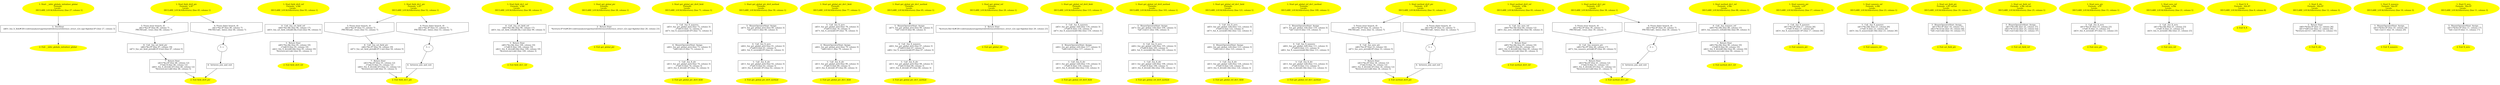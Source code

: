 /* @generated */
digraph cfg {
"__infer_globals_initializer_global.bdc08c089842ce08b974b22a75daf78e_1" [label="1: Start __infer_globals_initializer_global\nFormals: \nLocals:  \n   DECLARE_LOCALS(&return); [line 27, column 1]\n " color=yellow style=filled]
	

	 "__infer_globals_initializer_global.bdc08c089842ce08b974b22a75daf78e_1" -> "__infer_globals_initializer_global.bdc08c089842ce08b974b22a75daf78e_3" ;
"__infer_globals_initializer_global.bdc08c089842ce08b974b22a75daf78e_2" [label="2: Exit __infer_globals_initializer_global \n  " color=yellow style=filled]
	

"__infer_globals_initializer_global.bdc08c089842ce08b974b22a75daf78e_3" [label="3:  DeclStmt \n   n$0=_fun_X_X(&#GB<codetoanalyze/cpp/shared/reference/reference_struct_e2e.cpp>$global:X*) [line 27, column 3]\n " shape="box"]
	

	 "__infer_globals_initializer_global.bdc08c089842ce08b974b22a75daf78e_3" -> "__infer_globals_initializer_global.bdc08c089842ce08b974b22a75daf78e_2" ;
"field_div0_ptr#2555781581744357321.4ee118b9c5178d1d4e02dcf5eed47814_1" [label="1: Start field_div0_ptr\nFormals:  x:X*\nLocals:  \n   DECLARE_LOCALS(&return); [line 45, column 1]\n " color=yellow style=filled]
	

	 "field_div0_ptr#2555781581744357321.4ee118b9c5178d1d4e02dcf5eed47814_1" -> "field_div0_ptr#2555781581744357321.4ee118b9c5178d1d4e02dcf5eed47814_5" ;
	 "field_div0_ptr#2555781581744357321.4ee118b9c5178d1d4e02dcf5eed47814_1" -> "field_div0_ptr#2555781581744357321.4ee118b9c5178d1d4e02dcf5eed47814_6" ;
"field_div0_ptr#2555781581744357321.4ee118b9c5178d1d4e02dcf5eed47814_2" [label="2: Exit field_div0_ptr \n  " color=yellow style=filled]
	

"field_div0_ptr#2555781581744357321.4ee118b9c5178d1d4e02dcf5eed47814_3" [label="3: + \n  " ]
	

	 "field_div0_ptr#2555781581744357321.4ee118b9c5178d1d4e02dcf5eed47814_3" -> "field_div0_ptr#2555781581744357321.4ee118b9c5178d1d4e02dcf5eed47814_4" ;
"field_div0_ptr#2555781581744357321.4ee118b9c5178d1d4e02dcf5eed47814_4" [label="4:  between_join_and_exit \n  " shape="box"]
	

	 "field_div0_ptr#2555781581744357321.4ee118b9c5178d1d4e02dcf5eed47814_4" -> "field_div0_ptr#2555781581744357321.4ee118b9c5178d1d4e02dcf5eed47814_2" ;
"field_div0_ptr#2555781581744357321.4ee118b9c5178d1d4e02dcf5eed47814_5" [label="5: Prune (true branch, if) \n   n$1=*&x:X* [line 46, column 7]\n  PRUNE(n$1, true); [line 46, column 7]\n " shape="invhouse"]
	

	 "field_div0_ptr#2555781581744357321.4ee118b9c5178d1d4e02dcf5eed47814_5" -> "field_div0_ptr#2555781581744357321.4ee118b9c5178d1d4e02dcf5eed47814_8" ;
"field_div0_ptr#2555781581744357321.4ee118b9c5178d1d4e02dcf5eed47814_6" [label="6: Prune (false branch, if) \n   n$1=*&x:X* [line 46, column 7]\n  PRUNE(!n$1, false); [line 46, column 7]\n " shape="invhouse"]
	

	 "field_div0_ptr#2555781581744357321.4ee118b9c5178d1d4e02dcf5eed47814_6" -> "field_div0_ptr#2555781581744357321.4ee118b9c5178d1d4e02dcf5eed47814_3" ;
"field_div0_ptr#2555781581744357321.4ee118b9c5178d1d4e02dcf5eed47814_7" [label="7:  Return Stmt \n   n$2=*&x:X* [line 48, column 12]\n  _=*n$2:X [line 48, column 12]\n  n$4=_fun_X_div(n$2:X*) [line 48, column 12]\n  *&return:int=n$4 [line 48, column 5]\n " shape="box"]
	

	 "field_div0_ptr#2555781581744357321.4ee118b9c5178d1d4e02dcf5eed47814_7" -> "field_div0_ptr#2555781581744357321.4ee118b9c5178d1d4e02dcf5eed47814_2" ;
"field_div0_ptr#2555781581744357321.4ee118b9c5178d1d4e02dcf5eed47814_8" [label="8:  Call _fun_set_field_ptr \n   n$6=*&x:X* [line 47, column 19]\n  n$7=_fun_set_field_ptr(n$6:X*,0:int) [line 47, column 5]\n " shape="box"]
	

	 "field_div0_ptr#2555781581744357321.4ee118b9c5178d1d4e02dcf5eed47814_8" -> "field_div0_ptr#2555781581744357321.4ee118b9c5178d1d4e02dcf5eed47814_7" ;
"field_div0_ref#11723804822630548942.b7eb5245bed0a75cdc2d181e5af92008_1" [label="1: Start field_div0_ref\nFormals:  x:X&\nLocals:  \n   DECLARE_LOCALS(&return); [line 93, column 1]\n " color=yellow style=filled]
	

	 "field_div0_ref#11723804822630548942.b7eb5245bed0a75cdc2d181e5af92008_1" -> "field_div0_ref#11723804822630548942.b7eb5245bed0a75cdc2d181e5af92008_4" ;
"field_div0_ref#11723804822630548942.b7eb5245bed0a75cdc2d181e5af92008_2" [label="2: Exit field_div0_ref \n  " color=yellow style=filled]
	

"field_div0_ref#11723804822630548942.b7eb5245bed0a75cdc2d181e5af92008_3" [label="3:  Return Stmt \n   n$0=*&x:X& [line 95, column 10]\n  _=*n$0:X [line 95, column 10]\n  n$2=_fun_X_div(n$0:X&) [line 95, column 10]\n  *&return:int=n$2 [line 95, column 3]\n " shape="box"]
	

	 "field_div0_ref#11723804822630548942.b7eb5245bed0a75cdc2d181e5af92008_3" -> "field_div0_ref#11723804822630548942.b7eb5245bed0a75cdc2d181e5af92008_2" ;
"field_div0_ref#11723804822630548942.b7eb5245bed0a75cdc2d181e5af92008_4" [label="4:  Call _fun_set_field_ref \n   n$4=*&x:X& [line 94, column 17]\n  n$5=_fun_set_field_ref(n$4:X&,0:int) [line 94, column 3]\n " shape="box"]
	

	 "field_div0_ref#11723804822630548942.b7eb5245bed0a75cdc2d181e5af92008_4" -> "field_div0_ref#11723804822630548942.b7eb5245bed0a75cdc2d181e5af92008_3" ;
"field_div1_ptr#10491775926176760544.af54450738e6dc8210ec4a97e984707b_1" [label="1: Start field_div1_ptr\nFormals:  x:X*\nLocals:  \n   DECLARE_LOCALS(&return); [line 52, column 1]\n " color=yellow style=filled]
	

	 "field_div1_ptr#10491775926176760544.af54450738e6dc8210ec4a97e984707b_1" -> "field_div1_ptr#10491775926176760544.af54450738e6dc8210ec4a97e984707b_5" ;
	 "field_div1_ptr#10491775926176760544.af54450738e6dc8210ec4a97e984707b_1" -> "field_div1_ptr#10491775926176760544.af54450738e6dc8210ec4a97e984707b_6" ;
"field_div1_ptr#10491775926176760544.af54450738e6dc8210ec4a97e984707b_2" [label="2: Exit field_div1_ptr \n  " color=yellow style=filled]
	

"field_div1_ptr#10491775926176760544.af54450738e6dc8210ec4a97e984707b_3" [label="3: + \n  " ]
	

	 "field_div1_ptr#10491775926176760544.af54450738e6dc8210ec4a97e984707b_3" -> "field_div1_ptr#10491775926176760544.af54450738e6dc8210ec4a97e984707b_4" ;
"field_div1_ptr#10491775926176760544.af54450738e6dc8210ec4a97e984707b_4" [label="4:  between_join_and_exit \n  " shape="box"]
	

	 "field_div1_ptr#10491775926176760544.af54450738e6dc8210ec4a97e984707b_4" -> "field_div1_ptr#10491775926176760544.af54450738e6dc8210ec4a97e984707b_2" ;
"field_div1_ptr#10491775926176760544.af54450738e6dc8210ec4a97e984707b_5" [label="5: Prune (true branch, if) \n   n$1=*&x:X* [line 53, column 7]\n  PRUNE(n$1, true); [line 53, column 7]\n " shape="invhouse"]
	

	 "field_div1_ptr#10491775926176760544.af54450738e6dc8210ec4a97e984707b_5" -> "field_div1_ptr#10491775926176760544.af54450738e6dc8210ec4a97e984707b_8" ;
"field_div1_ptr#10491775926176760544.af54450738e6dc8210ec4a97e984707b_6" [label="6: Prune (false branch, if) \n   n$1=*&x:X* [line 53, column 7]\n  PRUNE(!n$1, false); [line 53, column 7]\n " shape="invhouse"]
	

	 "field_div1_ptr#10491775926176760544.af54450738e6dc8210ec4a97e984707b_6" -> "field_div1_ptr#10491775926176760544.af54450738e6dc8210ec4a97e984707b_3" ;
"field_div1_ptr#10491775926176760544.af54450738e6dc8210ec4a97e984707b_7" [label="7:  Return Stmt \n   n$2=*&x:X* [line 55, column 12]\n  _=*n$2:X [line 55, column 12]\n  n$4=_fun_X_div(n$2:X*) [line 55, column 12]\n  *&return:int=n$4 [line 55, column 5]\n " shape="box"]
	

	 "field_div1_ptr#10491775926176760544.af54450738e6dc8210ec4a97e984707b_7" -> "field_div1_ptr#10491775926176760544.af54450738e6dc8210ec4a97e984707b_2" ;
"field_div1_ptr#10491775926176760544.af54450738e6dc8210ec4a97e984707b_8" [label="8:  Call _fun_set_field_ptr \n   n$6=*&x:X* [line 54, column 19]\n  n$7=_fun_set_field_ptr(n$6:X*,1:int) [line 54, column 5]\n " shape="box"]
	

	 "field_div1_ptr#10491775926176760544.af54450738e6dc8210ec4a97e984707b_8" -> "field_div1_ptr#10491775926176760544.af54450738e6dc8210ec4a97e984707b_7" ;
"field_div1_ref#1499715418357335887.5b6e5f87301df1903e4a04faae98d6d5_1" [label="1: Start field_div1_ref\nFormals:  x:X&\nLocals:  \n   DECLARE_LOCALS(&return); [line 98, column 1]\n " color=yellow style=filled]
	

	 "field_div1_ref#1499715418357335887.5b6e5f87301df1903e4a04faae98d6d5_1" -> "field_div1_ref#1499715418357335887.5b6e5f87301df1903e4a04faae98d6d5_4" ;
"field_div1_ref#1499715418357335887.5b6e5f87301df1903e4a04faae98d6d5_2" [label="2: Exit field_div1_ref \n  " color=yellow style=filled]
	

"field_div1_ref#1499715418357335887.5b6e5f87301df1903e4a04faae98d6d5_3" [label="3:  Return Stmt \n   n$0=*&x:X& [line 100, column 10]\n  _=*n$0:X [line 100, column 10]\n  n$2=_fun_X_div(n$0:X&) [line 100, column 10]\n  *&return:int=n$2 [line 100, column 3]\n " shape="box"]
	

	 "field_div1_ref#1499715418357335887.5b6e5f87301df1903e4a04faae98d6d5_3" -> "field_div1_ref#1499715418357335887.5b6e5f87301df1903e4a04faae98d6d5_2" ;
"field_div1_ref#1499715418357335887.5b6e5f87301df1903e4a04faae98d6d5_4" [label="4:  Call _fun_set_field_ref \n   n$4=*&x:X& [line 99, column 17]\n  n$5=_fun_set_field_ref(n$4:X&,1:int) [line 99, column 3]\n " shape="box"]
	

	 "field_div1_ref#1499715418357335887.5b6e5f87301df1903e4a04faae98d6d5_4" -> "field_div1_ref#1499715418357335887.5b6e5f87301df1903e4a04faae98d6d5_3" ;
"get_global_ptr#6940583460992234632.3d4bb50869af20053c9b0c52091a0a39_1" [label="1: Start get_global_ptr\nFormals: \nLocals:  \n   DECLARE_LOCALS(&return); [line 28, column 1]\n " color=yellow style=filled]
	

	 "get_global_ptr#6940583460992234632.3d4bb50869af20053c9b0c52091a0a39_1" -> "get_global_ptr#6940583460992234632.3d4bb50869af20053c9b0c52091a0a39_3" ;
"get_global_ptr#6940583460992234632.3d4bb50869af20053c9b0c52091a0a39_2" [label="2: Exit get_global_ptr \n  " color=yellow style=filled]
	

"get_global_ptr#6940583460992234632.3d4bb50869af20053c9b0c52091a0a39_3" [label="3:  Return Stmt \n   *&return:X*=&#GB<codetoanalyze/cpp/shared/reference/reference_struct_e2e.cpp>$global [line 28, column 23]\n " shape="box"]
	

	 "get_global_ptr#6940583460992234632.3d4bb50869af20053c9b0c52091a0a39_3" -> "get_global_ptr#6940583460992234632.3d4bb50869af20053c9b0c52091a0a39_2" ;
"get_global_ptr_div0_field#8708891951617234281.85a5d13d32b9177abaa3c8c98323c45e_1" [label="1: Start get_global_ptr_div0_field\nFormals: \nLocals:  \n   DECLARE_LOCALS(&return); [line 71, column 1]\n " color=yellow style=filled]
	

	 "get_global_ptr_div0_field#8708891951617234281.85a5d13d32b9177abaa3c8c98323c45e_1" -> "get_global_ptr_div0_field#8708891951617234281.85a5d13d32b9177abaa3c8c98323c45e_5" ;
"get_global_ptr_div0_field#8708891951617234281.85a5d13d32b9177abaa3c8c98323c45e_2" [label="2: Exit get_global_ptr_div0_field \n  " color=yellow style=filled]
	

"get_global_ptr_div0_field#8708891951617234281.85a5d13d32b9177abaa3c8c98323c45e_3" [label="3:  Call _fun_X_div \n   n$1=_fun_get_global_ptr() [line 74, column 3]\n  _=*n$1:X [line 74, column 3]\n  n$3=_fun_X_div(n$1:X*) [line 74, column 3]\n " shape="box"]
	

	 "get_global_ptr_div0_field#8708891951617234281.85a5d13d32b9177abaa3c8c98323c45e_3" -> "get_global_ptr_div0_field#8708891951617234281.85a5d13d32b9177abaa3c8c98323c45e_2" ;
"get_global_ptr_div0_field#8708891951617234281.85a5d13d32b9177abaa3c8c98323c45e_4" [label="4:  BinaryOperatorStmt: Assign \n   n$4=_fun_get_global_ptr() [line 73, column 3]\n  *n$4.f:int=0 [line 73, column 3]\n " shape="box"]
	

	 "get_global_ptr_div0_field#8708891951617234281.85a5d13d32b9177abaa3c8c98323c45e_4" -> "get_global_ptr_div0_field#8708891951617234281.85a5d13d32b9177abaa3c8c98323c45e_3" ;
"get_global_ptr_div0_field#8708891951617234281.85a5d13d32b9177abaa3c8c98323c45e_5" [label="5:  Call _fun_X_nonzero \n   n$5=_fun_get_global_ptr() [line 72, column 3]\n  _=*n$5:X [line 72, column 3]\n  n$7=_fun_X_nonzero(n$5:X*) [line 72, column 3]\n " shape="box"]
	

	 "get_global_ptr_div0_field#8708891951617234281.85a5d13d32b9177abaa3c8c98323c45e_5" -> "get_global_ptr_div0_field#8708891951617234281.85a5d13d32b9177abaa3c8c98323c45e_4" ;
"get_global_ptr_div0_method#6868600075123047675.d796dd8227b55f7d5d2ba2c1a06183dd_1" [label="1: Start get_global_ptr_div0_method\nFormals: \nLocals:  \n   DECLARE_LOCALS(&return); [line 59, column 1]\n " color=yellow style=filled]
	

	 "get_global_ptr_div0_method#6868600075123047675.d796dd8227b55f7d5d2ba2c1a06183dd_1" -> "get_global_ptr_div0_method#6868600075123047675.d796dd8227b55f7d5d2ba2c1a06183dd_5" ;
"get_global_ptr_div0_method#6868600075123047675.d796dd8227b55f7d5d2ba2c1a06183dd_2" [label="2: Exit get_global_ptr_div0_method \n  " color=yellow style=filled]
	

"get_global_ptr_div0_method#6868600075123047675.d796dd8227b55f7d5d2ba2c1a06183dd_3" [label="3:  Call _fun_X_div \n   n$1=_fun_get_global_ptr() [line 62, column 3]\n  _=*n$1:X [line 62, column 3]\n  n$3=_fun_X_div(n$1:X*) [line 62, column 3]\n " shape="box"]
	

	 "get_global_ptr_div0_method#6868600075123047675.d796dd8227b55f7d5d2ba2c1a06183dd_3" -> "get_global_ptr_div0_method#6868600075123047675.d796dd8227b55f7d5d2ba2c1a06183dd_2" ;
"get_global_ptr_div0_method#6868600075123047675.d796dd8227b55f7d5d2ba2c1a06183dd_4" [label="4:  Call _fun_X_zero \n   n$4=_fun_get_global_ptr() [line 61, column 3]\n  _=*n$4:X [line 61, column 3]\n  n$6=_fun_X_zero(n$4:X*) [line 61, column 3]\n " shape="box"]
	

	 "get_global_ptr_div0_method#6868600075123047675.d796dd8227b55f7d5d2ba2c1a06183dd_4" -> "get_global_ptr_div0_method#6868600075123047675.d796dd8227b55f7d5d2ba2c1a06183dd_3" ;
"get_global_ptr_div0_method#6868600075123047675.d796dd8227b55f7d5d2ba2c1a06183dd_5" [label="5:  BinaryOperatorStmt: Assign \n   n$7=_fun_get_global_ptr() [line 60, column 3]\n  *n$7.f:int=1 [line 60, column 3]\n " shape="box"]
	

	 "get_global_ptr_div0_method#6868600075123047675.d796dd8227b55f7d5d2ba2c1a06183dd_5" -> "get_global_ptr_div0_method#6868600075123047675.d796dd8227b55f7d5d2ba2c1a06183dd_4" ;
"get_global_ptr_div1_field#6744083307199058304.94ebaff789d09fecbd24e3f8bfd75e70_1" [label="1: Start get_global_ptr_div1_field\nFormals: \nLocals:  \n   DECLARE_LOCALS(&return); [line 77, column 1]\n " color=yellow style=filled]
	

	 "get_global_ptr_div1_field#6744083307199058304.94ebaff789d09fecbd24e3f8bfd75e70_1" -> "get_global_ptr_div1_field#6744083307199058304.94ebaff789d09fecbd24e3f8bfd75e70_5" ;
"get_global_ptr_div1_field#6744083307199058304.94ebaff789d09fecbd24e3f8bfd75e70_2" [label="2: Exit get_global_ptr_div1_field \n  " color=yellow style=filled]
	

"get_global_ptr_div1_field#6744083307199058304.94ebaff789d09fecbd24e3f8bfd75e70_3" [label="3:  Call _fun_X_div \n   n$1=_fun_get_global_ptr() [line 80, column 3]\n  _=*n$1:X [line 80, column 3]\n  n$3=_fun_X_div(n$1:X*) [line 80, column 3]\n " shape="box"]
	

	 "get_global_ptr_div1_field#6744083307199058304.94ebaff789d09fecbd24e3f8bfd75e70_3" -> "get_global_ptr_div1_field#6744083307199058304.94ebaff789d09fecbd24e3f8bfd75e70_2" ;
"get_global_ptr_div1_field#6744083307199058304.94ebaff789d09fecbd24e3f8bfd75e70_4" [label="4:  BinaryOperatorStmt: Assign \n   n$4=_fun_get_global_ptr() [line 79, column 3]\n  *n$4.f:int=1 [line 79, column 3]\n " shape="box"]
	

	 "get_global_ptr_div1_field#6744083307199058304.94ebaff789d09fecbd24e3f8bfd75e70_4" -> "get_global_ptr_div1_field#6744083307199058304.94ebaff789d09fecbd24e3f8bfd75e70_3" ;
"get_global_ptr_div1_field#6744083307199058304.94ebaff789d09fecbd24e3f8bfd75e70_5" [label="5:  Call _fun_X_zero \n   n$5=_fun_get_global_ptr() [line 78, column 3]\n  _=*n$5:X [line 78, column 3]\n  n$7=_fun_X_zero(n$5:X*) [line 78, column 3]\n " shape="box"]
	

	 "get_global_ptr_div1_field#6744083307199058304.94ebaff789d09fecbd24e3f8bfd75e70_5" -> "get_global_ptr_div1_field#6744083307199058304.94ebaff789d09fecbd24e3f8bfd75e70_4" ;
"get_global_ptr_div1_method#13320237176965265316.b7b17bcc9c036a753453d67e3683d764_1" [label="1: Start get_global_ptr_div1_method\nFormals: \nLocals:  \n   DECLARE_LOCALS(&return); [line 65, column 1]\n " color=yellow style=filled]
	

	 "get_global_ptr_div1_method#13320237176965265316.b7b17bcc9c036a753453d67e3683d764_1" -> "get_global_ptr_div1_method#13320237176965265316.b7b17bcc9c036a753453d67e3683d764_5" ;
"get_global_ptr_div1_method#13320237176965265316.b7b17bcc9c036a753453d67e3683d764_2" [label="2: Exit get_global_ptr_div1_method \n  " color=yellow style=filled]
	

"get_global_ptr_div1_method#13320237176965265316.b7b17bcc9c036a753453d67e3683d764_3" [label="3:  Call _fun_X_div \n   n$1=_fun_get_global_ptr() [line 68, column 3]\n  _=*n$1:X [line 68, column 3]\n  n$3=_fun_X_div(n$1:X*) [line 68, column 3]\n " shape="box"]
	

	 "get_global_ptr_div1_method#13320237176965265316.b7b17bcc9c036a753453d67e3683d764_3" -> "get_global_ptr_div1_method#13320237176965265316.b7b17bcc9c036a753453d67e3683d764_2" ;
"get_global_ptr_div1_method#13320237176965265316.b7b17bcc9c036a753453d67e3683d764_4" [label="4:  Call _fun_X_nonzero \n   n$4=_fun_get_global_ptr() [line 67, column 3]\n  _=*n$4:X [line 67, column 3]\n  n$6=_fun_X_nonzero(n$4:X*) [line 67, column 3]\n " shape="box"]
	

	 "get_global_ptr_div1_method#13320237176965265316.b7b17bcc9c036a753453d67e3683d764_4" -> "get_global_ptr_div1_method#13320237176965265316.b7b17bcc9c036a753453d67e3683d764_3" ;
"get_global_ptr_div1_method#13320237176965265316.b7b17bcc9c036a753453d67e3683d764_5" [label="5:  BinaryOperatorStmt: Assign \n   n$7=_fun_get_global_ptr() [line 66, column 3]\n  *n$7.f:int=0 [line 66, column 3]\n " shape="box"]
	

	 "get_global_ptr_div1_method#13320237176965265316.b7b17bcc9c036a753453d67e3683d764_5" -> "get_global_ptr_div1_method#13320237176965265316.b7b17bcc9c036a753453d67e3683d764_4" ;
"get_global_ref#16631994563311505709.c5518847f25d69c08bc2da87c0d94d1b_1" [label="1: Start get_global_ref\nFormals: \nLocals:  \n   DECLARE_LOCALS(&return); [line 29, column 1]\n " color=yellow style=filled]
	

	 "get_global_ref#16631994563311505709.c5518847f25d69c08bc2da87c0d94d1b_1" -> "get_global_ref#16631994563311505709.c5518847f25d69c08bc2da87c0d94d1b_3" ;
"get_global_ref#16631994563311505709.c5518847f25d69c08bc2da87c0d94d1b_2" [label="2: Exit get_global_ref \n  " color=yellow style=filled]
	

"get_global_ref#16631994563311505709.c5518847f25d69c08bc2da87c0d94d1b_3" [label="3:  Return Stmt \n   *&return:X&=&#GB<codetoanalyze/cpp/shared/reference/reference_struct_e2e.cpp>$global [line 29, column 23]\n " shape="box"]
	

	 "get_global_ref#16631994563311505709.c5518847f25d69c08bc2da87c0d94d1b_3" -> "get_global_ref#16631994563311505709.c5518847f25d69c08bc2da87c0d94d1b_2" ;
"get_global_ref_div0_field#9894336115642083138.99dfafa929e6446e06064af81022e228_1" [label="1: Start get_global_ref_div0_field\nFormals: \nLocals:  \n   DECLARE_LOCALS(&return); [line 115, column 1]\n " color=yellow style=filled]
	

	 "get_global_ref_div0_field#9894336115642083138.99dfafa929e6446e06064af81022e228_1" -> "get_global_ref_div0_field#9894336115642083138.99dfafa929e6446e06064af81022e228_5" ;
"get_global_ref_div0_field#9894336115642083138.99dfafa929e6446e06064af81022e228_2" [label="2: Exit get_global_ref_div0_field \n  " color=yellow style=filled]
	

"get_global_ref_div0_field#9894336115642083138.99dfafa929e6446e06064af81022e228_3" [label="3:  Call _fun_X_div \n   n$1=_fun_get_global_ref() [line 118, column 3]\n  _=*n$1:X [line 118, column 3]\n  n$3=_fun_X_div(n$1:X&) [line 118, column 3]\n " shape="box"]
	

	 "get_global_ref_div0_field#9894336115642083138.99dfafa929e6446e06064af81022e228_3" -> "get_global_ref_div0_field#9894336115642083138.99dfafa929e6446e06064af81022e228_2" ;
"get_global_ref_div0_field#9894336115642083138.99dfafa929e6446e06064af81022e228_4" [label="4:  BinaryOperatorStmt: Assign \n   n$4=_fun_get_global_ref() [line 117, column 3]\n  *n$4.f:int=0 [line 117, column 3]\n " shape="box"]
	

	 "get_global_ref_div0_field#9894336115642083138.99dfafa929e6446e06064af81022e228_4" -> "get_global_ref_div0_field#9894336115642083138.99dfafa929e6446e06064af81022e228_3" ;
"get_global_ref_div0_field#9894336115642083138.99dfafa929e6446e06064af81022e228_5" [label="5:  Call _fun_X_nonzero \n   n$5=_fun_get_global_ref() [line 116, column 3]\n  _=*n$5:X [line 116, column 3]\n  n$7=_fun_X_nonzero(n$5:X&) [line 116, column 3]\n " shape="box"]
	

	 "get_global_ref_div0_field#9894336115642083138.99dfafa929e6446e06064af81022e228_5" -> "get_global_ref_div0_field#9894336115642083138.99dfafa929e6446e06064af81022e228_4" ;
"get_global_ref_div0_method#4500024601676141702.703eacc20d3ff2ec6f40a78b62656e3a_1" [label="1: Start get_global_ref_div0_method\nFormals: \nLocals:  \n   DECLARE_LOCALS(&return); [line 103, column 1]\n " color=yellow style=filled]
	

	 "get_global_ref_div0_method#4500024601676141702.703eacc20d3ff2ec6f40a78b62656e3a_1" -> "get_global_ref_div0_method#4500024601676141702.703eacc20d3ff2ec6f40a78b62656e3a_5" ;
"get_global_ref_div0_method#4500024601676141702.703eacc20d3ff2ec6f40a78b62656e3a_2" [label="2: Exit get_global_ref_div0_method \n  " color=yellow style=filled]
	

"get_global_ref_div0_method#4500024601676141702.703eacc20d3ff2ec6f40a78b62656e3a_3" [label="3:  Call _fun_X_div \n   n$1=_fun_get_global_ref() [line 106, column 3]\n  _=*n$1:X [line 106, column 3]\n  n$3=_fun_X_div(n$1:X&) [line 106, column 3]\n " shape="box"]
	

	 "get_global_ref_div0_method#4500024601676141702.703eacc20d3ff2ec6f40a78b62656e3a_3" -> "get_global_ref_div0_method#4500024601676141702.703eacc20d3ff2ec6f40a78b62656e3a_2" ;
"get_global_ref_div0_method#4500024601676141702.703eacc20d3ff2ec6f40a78b62656e3a_4" [label="4:  Call _fun_X_zero \n   n$4=_fun_get_global_ref() [line 105, column 3]\n  _=*n$4:X [line 105, column 3]\n  n$6=_fun_X_zero(n$4:X&) [line 105, column 3]\n " shape="box"]
	

	 "get_global_ref_div0_method#4500024601676141702.703eacc20d3ff2ec6f40a78b62656e3a_4" -> "get_global_ref_div0_method#4500024601676141702.703eacc20d3ff2ec6f40a78b62656e3a_3" ;
"get_global_ref_div0_method#4500024601676141702.703eacc20d3ff2ec6f40a78b62656e3a_5" [label="5:  BinaryOperatorStmt: Assign \n   n$7=_fun_get_global_ref() [line 104, column 3]\n  *n$7.f:int=1 [line 104, column 3]\n " shape="box"]
	

	 "get_global_ref_div0_method#4500024601676141702.703eacc20d3ff2ec6f40a78b62656e3a_5" -> "get_global_ref_div0_method#4500024601676141702.703eacc20d3ff2ec6f40a78b62656e3a_4" ;
"get_global_ref_div1_field#9400638526174087075.f2be9db8a45f6acda1c8ab83ffea2ce8_1" [label="1: Start get_global_ref_div1_field\nFormals: \nLocals:  \n   DECLARE_LOCALS(&return); [line 121, column 1]\n " color=yellow style=filled]
	

	 "get_global_ref_div1_field#9400638526174087075.f2be9db8a45f6acda1c8ab83ffea2ce8_1" -> "get_global_ref_div1_field#9400638526174087075.f2be9db8a45f6acda1c8ab83ffea2ce8_5" ;
"get_global_ref_div1_field#9400638526174087075.f2be9db8a45f6acda1c8ab83ffea2ce8_2" [label="2: Exit get_global_ref_div1_field \n  " color=yellow style=filled]
	

"get_global_ref_div1_field#9400638526174087075.f2be9db8a45f6acda1c8ab83ffea2ce8_3" [label="3:  Call _fun_X_div \n   n$1=_fun_get_global_ref() [line 124, column 3]\n  _=*n$1:X [line 124, column 3]\n  n$3=_fun_X_div(n$1:X&) [line 124, column 3]\n " shape="box"]
	

	 "get_global_ref_div1_field#9400638526174087075.f2be9db8a45f6acda1c8ab83ffea2ce8_3" -> "get_global_ref_div1_field#9400638526174087075.f2be9db8a45f6acda1c8ab83ffea2ce8_2" ;
"get_global_ref_div1_field#9400638526174087075.f2be9db8a45f6acda1c8ab83ffea2ce8_4" [label="4:  BinaryOperatorStmt: Assign \n   n$4=_fun_get_global_ref() [line 123, column 3]\n  *n$4.f:int=1 [line 123, column 3]\n " shape="box"]
	

	 "get_global_ref_div1_field#9400638526174087075.f2be9db8a45f6acda1c8ab83ffea2ce8_4" -> "get_global_ref_div1_field#9400638526174087075.f2be9db8a45f6acda1c8ab83ffea2ce8_3" ;
"get_global_ref_div1_field#9400638526174087075.f2be9db8a45f6acda1c8ab83ffea2ce8_5" [label="5:  Call _fun_X_zero \n   n$5=_fun_get_global_ref() [line 122, column 3]\n  _=*n$5:X [line 122, column 3]\n  n$7=_fun_X_zero(n$5:X&) [line 122, column 3]\n " shape="box"]
	

	 "get_global_ref_div1_field#9400638526174087075.f2be9db8a45f6acda1c8ab83ffea2ce8_5" -> "get_global_ref_div1_field#9400638526174087075.f2be9db8a45f6acda1c8ab83ffea2ce8_4" ;
"get_global_ref_div1_method#9218905628510589917.1d66d8c44e8582bb6fcdcb7df79e3215_1" [label="1: Start get_global_ref_div1_method\nFormals: \nLocals:  \n   DECLARE_LOCALS(&return); [line 109, column 1]\n " color=yellow style=filled]
	

	 "get_global_ref_div1_method#9218905628510589917.1d66d8c44e8582bb6fcdcb7df79e3215_1" -> "get_global_ref_div1_method#9218905628510589917.1d66d8c44e8582bb6fcdcb7df79e3215_5" ;
"get_global_ref_div1_method#9218905628510589917.1d66d8c44e8582bb6fcdcb7df79e3215_2" [label="2: Exit get_global_ref_div1_method \n  " color=yellow style=filled]
	

"get_global_ref_div1_method#9218905628510589917.1d66d8c44e8582bb6fcdcb7df79e3215_3" [label="3:  Call _fun_X_div \n   n$1=_fun_get_global_ref() [line 112, column 3]\n  _=*n$1:X [line 112, column 3]\n  n$3=_fun_X_div(n$1:X&) [line 112, column 3]\n " shape="box"]
	

	 "get_global_ref_div1_method#9218905628510589917.1d66d8c44e8582bb6fcdcb7df79e3215_3" -> "get_global_ref_div1_method#9218905628510589917.1d66d8c44e8582bb6fcdcb7df79e3215_2" ;
"get_global_ref_div1_method#9218905628510589917.1d66d8c44e8582bb6fcdcb7df79e3215_4" [label="4:  Call _fun_X_nonzero \n   n$4=_fun_get_global_ref() [line 111, column 3]\n  _=*n$4:X [line 111, column 3]\n  n$6=_fun_X_nonzero(n$4:X&) [line 111, column 3]\n " shape="box"]
	

	 "get_global_ref_div1_method#9218905628510589917.1d66d8c44e8582bb6fcdcb7df79e3215_4" -> "get_global_ref_div1_method#9218905628510589917.1d66d8c44e8582bb6fcdcb7df79e3215_3" ;
"get_global_ref_div1_method#9218905628510589917.1d66d8c44e8582bb6fcdcb7df79e3215_5" [label="5:  BinaryOperatorStmt: Assign \n   n$7=_fun_get_global_ref() [line 110, column 3]\n  *n$7.f:int=0 [line 110, column 3]\n " shape="box"]
	

	 "get_global_ref_div1_method#9218905628510589917.1d66d8c44e8582bb6fcdcb7df79e3215_5" -> "get_global_ref_div1_method#9218905628510589917.1d66d8c44e8582bb6fcdcb7df79e3215_4" ;
"method_div0_ptr#6106785648087401281.a4bd2a817d503af4e1865afa4416bdb5_1" [label="1: Start method_div0_ptr\nFormals:  x:X*\nLocals:  \n   DECLARE_LOCALS(&return); [line 31, column 1]\n " color=yellow style=filled]
	

	 "method_div0_ptr#6106785648087401281.a4bd2a817d503af4e1865afa4416bdb5_1" -> "method_div0_ptr#6106785648087401281.a4bd2a817d503af4e1865afa4416bdb5_5" ;
	 "method_div0_ptr#6106785648087401281.a4bd2a817d503af4e1865afa4416bdb5_1" -> "method_div0_ptr#6106785648087401281.a4bd2a817d503af4e1865afa4416bdb5_6" ;
"method_div0_ptr#6106785648087401281.a4bd2a817d503af4e1865afa4416bdb5_2" [label="2: Exit method_div0_ptr \n  " color=yellow style=filled]
	

"method_div0_ptr#6106785648087401281.a4bd2a817d503af4e1865afa4416bdb5_3" [label="3: + \n  " ]
	

	 "method_div0_ptr#6106785648087401281.a4bd2a817d503af4e1865afa4416bdb5_3" -> "method_div0_ptr#6106785648087401281.a4bd2a817d503af4e1865afa4416bdb5_4" ;
"method_div0_ptr#6106785648087401281.a4bd2a817d503af4e1865afa4416bdb5_4" [label="4:  between_join_and_exit \n  " shape="box"]
	

	 "method_div0_ptr#6106785648087401281.a4bd2a817d503af4e1865afa4416bdb5_4" -> "method_div0_ptr#6106785648087401281.a4bd2a817d503af4e1865afa4416bdb5_2" ;
"method_div0_ptr#6106785648087401281.a4bd2a817d503af4e1865afa4416bdb5_5" [label="5: Prune (true branch, if) \n   n$1=*&x:X* [line 32, column 7]\n  PRUNE(n$1, true); [line 32, column 7]\n " shape="invhouse"]
	

	 "method_div0_ptr#6106785648087401281.a4bd2a817d503af4e1865afa4416bdb5_5" -> "method_div0_ptr#6106785648087401281.a4bd2a817d503af4e1865afa4416bdb5_8" ;
"method_div0_ptr#6106785648087401281.a4bd2a817d503af4e1865afa4416bdb5_6" [label="6: Prune (false branch, if) \n   n$1=*&x:X* [line 32, column 7]\n  PRUNE(!n$1, false); [line 32, column 7]\n " shape="invhouse"]
	

	 "method_div0_ptr#6106785648087401281.a4bd2a817d503af4e1865afa4416bdb5_6" -> "method_div0_ptr#6106785648087401281.a4bd2a817d503af4e1865afa4416bdb5_3" ;
"method_div0_ptr#6106785648087401281.a4bd2a817d503af4e1865afa4416bdb5_7" [label="7:  Return Stmt \n   n$2=*&x:X* [line 34, column 12]\n  _=*n$2:X [line 34, column 12]\n  n$4=_fun_X_div(n$2:X*) [line 34, column 12]\n  *&return:int=n$4 [line 34, column 5]\n " shape="box"]
	

	 "method_div0_ptr#6106785648087401281.a4bd2a817d503af4e1865afa4416bdb5_7" -> "method_div0_ptr#6106785648087401281.a4bd2a817d503af4e1865afa4416bdb5_2" ;
"method_div0_ptr#6106785648087401281.a4bd2a817d503af4e1865afa4416bdb5_8" [label="8:  Call _fun_zero_ptr \n   n$6=*&x:X* [line 33, column 14]\n  n$7=_fun_zero_ptr(n$6:X*) [line 33, column 5]\n " shape="box"]
	

	 "method_div0_ptr#6106785648087401281.a4bd2a817d503af4e1865afa4416bdb5_8" -> "method_div0_ptr#6106785648087401281.a4bd2a817d503af4e1865afa4416bdb5_7" ;
"method_div0_ref#12048348997540346822.5280d482da62ad0e098e3e6ad4e7915e_1" [label="1: Start method_div0_ref\nFormals:  x:X&\nLocals:  \n   DECLARE_LOCALS(&return); [line 83, column 1]\n " color=yellow style=filled]
	

	 "method_div0_ref#12048348997540346822.5280d482da62ad0e098e3e6ad4e7915e_1" -> "method_div0_ref#12048348997540346822.5280d482da62ad0e098e3e6ad4e7915e_4" ;
"method_div0_ref#12048348997540346822.5280d482da62ad0e098e3e6ad4e7915e_2" [label="2: Exit method_div0_ref \n  " color=yellow style=filled]
	

"method_div0_ref#12048348997540346822.5280d482da62ad0e098e3e6ad4e7915e_3" [label="3:  Return Stmt \n   n$0=*&x:X& [line 85, column 10]\n  _=*n$0:X [line 85, column 10]\n  n$2=_fun_X_div(n$0:X&) [line 85, column 10]\n  *&return:int=n$2 [line 85, column 3]\n " shape="box"]
	

	 "method_div0_ref#12048348997540346822.5280d482da62ad0e098e3e6ad4e7915e_3" -> "method_div0_ref#12048348997540346822.5280d482da62ad0e098e3e6ad4e7915e_2" ;
"method_div0_ref#12048348997540346822.5280d482da62ad0e098e3e6ad4e7915e_4" [label="4:  Call _fun_zero_ref \n   n$4=*&x:X& [line 84, column 12]\n  n$5=_fun_zero_ref(n$4:X&) [line 84, column 3]\n " shape="box"]
	

	 "method_div0_ref#12048348997540346822.5280d482da62ad0e098e3e6ad4e7915e_4" -> "method_div0_ref#12048348997540346822.5280d482da62ad0e098e3e6ad4e7915e_3" ;
"method_div1_ptr#3061685040798671000.94d1209c17222ffe12cc388ae1ff112d_1" [label="1: Start method_div1_ptr\nFormals:  x:X*\nLocals:  \n   DECLARE_LOCALS(&return); [line 38, column 1]\n " color=yellow style=filled]
	

	 "method_div1_ptr#3061685040798671000.94d1209c17222ffe12cc388ae1ff112d_1" -> "method_div1_ptr#3061685040798671000.94d1209c17222ffe12cc388ae1ff112d_5" ;
	 "method_div1_ptr#3061685040798671000.94d1209c17222ffe12cc388ae1ff112d_1" -> "method_div1_ptr#3061685040798671000.94d1209c17222ffe12cc388ae1ff112d_6" ;
"method_div1_ptr#3061685040798671000.94d1209c17222ffe12cc388ae1ff112d_2" [label="2: Exit method_div1_ptr \n  " color=yellow style=filled]
	

"method_div1_ptr#3061685040798671000.94d1209c17222ffe12cc388ae1ff112d_3" [label="3: + \n  " ]
	

	 "method_div1_ptr#3061685040798671000.94d1209c17222ffe12cc388ae1ff112d_3" -> "method_div1_ptr#3061685040798671000.94d1209c17222ffe12cc388ae1ff112d_4" ;
"method_div1_ptr#3061685040798671000.94d1209c17222ffe12cc388ae1ff112d_4" [label="4:  between_join_and_exit \n  " shape="box"]
	

	 "method_div1_ptr#3061685040798671000.94d1209c17222ffe12cc388ae1ff112d_4" -> "method_div1_ptr#3061685040798671000.94d1209c17222ffe12cc388ae1ff112d_2" ;
"method_div1_ptr#3061685040798671000.94d1209c17222ffe12cc388ae1ff112d_5" [label="5: Prune (true branch, if) \n   n$1=*&x:X* [line 39, column 7]\n  PRUNE(n$1, true); [line 39, column 7]\n " shape="invhouse"]
	

	 "method_div1_ptr#3061685040798671000.94d1209c17222ffe12cc388ae1ff112d_5" -> "method_div1_ptr#3061685040798671000.94d1209c17222ffe12cc388ae1ff112d_8" ;
"method_div1_ptr#3061685040798671000.94d1209c17222ffe12cc388ae1ff112d_6" [label="6: Prune (false branch, if) \n   n$1=*&x:X* [line 39, column 7]\n  PRUNE(!n$1, false); [line 39, column 7]\n " shape="invhouse"]
	

	 "method_div1_ptr#3061685040798671000.94d1209c17222ffe12cc388ae1ff112d_6" -> "method_div1_ptr#3061685040798671000.94d1209c17222ffe12cc388ae1ff112d_3" ;
"method_div1_ptr#3061685040798671000.94d1209c17222ffe12cc388ae1ff112d_7" [label="7:  Return Stmt \n   n$2=*&x:X* [line 41, column 12]\n  _=*n$2:X [line 41, column 12]\n  n$4=_fun_X_div(n$2:X*) [line 41, column 12]\n  *&return:int=n$4 [line 41, column 5]\n " shape="box"]
	

	 "method_div1_ptr#3061685040798671000.94d1209c17222ffe12cc388ae1ff112d_7" -> "method_div1_ptr#3061685040798671000.94d1209c17222ffe12cc388ae1ff112d_2" ;
"method_div1_ptr#3061685040798671000.94d1209c17222ffe12cc388ae1ff112d_8" [label="8:  Call _fun_nonzero_ptr \n   n$6=*&x:X* [line 40, column 17]\n  n$7=_fun_nonzero_ptr(n$6:X*) [line 40, column 5]\n " shape="box"]
	

	 "method_div1_ptr#3061685040798671000.94d1209c17222ffe12cc388ae1ff112d_8" -> "method_div1_ptr#3061685040798671000.94d1209c17222ffe12cc388ae1ff112d_7" ;
"method_div1_ref#18445848838166655559.1ecfa9c02aff37ba12fb556cb038f32c_1" [label="1: Start method_div1_ref\nFormals:  x:X&\nLocals:  \n   DECLARE_LOCALS(&return); [line 88, column 1]\n " color=yellow style=filled]
	

	 "method_div1_ref#18445848838166655559.1ecfa9c02aff37ba12fb556cb038f32c_1" -> "method_div1_ref#18445848838166655559.1ecfa9c02aff37ba12fb556cb038f32c_4" ;
"method_div1_ref#18445848838166655559.1ecfa9c02aff37ba12fb556cb038f32c_2" [label="2: Exit method_div1_ref \n  " color=yellow style=filled]
	

"method_div1_ref#18445848838166655559.1ecfa9c02aff37ba12fb556cb038f32c_3" [label="3:  Return Stmt \n   n$0=*&x:X& [line 90, column 10]\n  _=*n$0:X [line 90, column 10]\n  n$2=_fun_X_div(n$0:X&) [line 90, column 10]\n  *&return:int=n$2 [line 90, column 3]\n " shape="box"]
	

	 "method_div1_ref#18445848838166655559.1ecfa9c02aff37ba12fb556cb038f32c_3" -> "method_div1_ref#18445848838166655559.1ecfa9c02aff37ba12fb556cb038f32c_2" ;
"method_div1_ref#18445848838166655559.1ecfa9c02aff37ba12fb556cb038f32c_4" [label="4:  Call _fun_nonzero_ref \n   n$4=*&x:X& [line 89, column 15]\n  n$5=_fun_nonzero_ref(n$4:X&) [line 89, column 3]\n " shape="box"]
	

	 "method_div1_ref#18445848838166655559.1ecfa9c02aff37ba12fb556cb038f32c_4" -> "method_div1_ref#18445848838166655559.1ecfa9c02aff37ba12fb556cb038f32c_3" ;
"nonzero_ptr#1716920554390102131.73cd383c8a42e9a8d0f617a226ea9df9_1" [label="1: Start nonzero_ptr\nFormals:  x:X*\nLocals:  \n   DECLARE_LOCALS(&return); [line 17, column 1]\n " color=yellow style=filled]
	

	 "nonzero_ptr#1716920554390102131.73cd383c8a42e9a8d0f617a226ea9df9_1" -> "nonzero_ptr#1716920554390102131.73cd383c8a42e9a8d0f617a226ea9df9_3" ;
"nonzero_ptr#1716920554390102131.73cd383c8a42e9a8d0f617a226ea9df9_2" [label="2: Exit nonzero_ptr \n  " color=yellow style=filled]
	

"nonzero_ptr#1716920554390102131.73cd383c8a42e9a8d0f617a226ea9df9_3" [label="3:  Call _fun_X_nonzero \n   n$1=*&x:X* [line 17, column 26]\n  _=*n$1:X [line 17, column 26]\n  n$3=_fun_X_nonzero(n$1:X*) [line 17, column 26]\n " shape="box"]
	

	 "nonzero_ptr#1716920554390102131.73cd383c8a42e9a8d0f617a226ea9df9_3" -> "nonzero_ptr#1716920554390102131.73cd383c8a42e9a8d0f617a226ea9df9_2" ;
"nonzero_ref#2062801655575406720.e5794366c34a5ecd10e2fd062a659f30_1" [label="1: Start nonzero_ref\nFormals:  x:X&\nLocals:  \n   DECLARE_LOCALS(&return); [line 23, column 1]\n " color=yellow style=filled]
	

	 "nonzero_ref#2062801655575406720.e5794366c34a5ecd10e2fd062a659f30_1" -> "nonzero_ref#2062801655575406720.e5794366c34a5ecd10e2fd062a659f30_3" ;
"nonzero_ref#2062801655575406720.e5794366c34a5ecd10e2fd062a659f30_2" [label="2: Exit nonzero_ref \n  " color=yellow style=filled]
	

"nonzero_ref#2062801655575406720.e5794366c34a5ecd10e2fd062a659f30_3" [label="3:  Call _fun_X_nonzero \n   n$1=*&x:X& [line 23, column 26]\n  _=*n$1:X [line 23, column 26]\n  n$3=_fun_X_nonzero(n$1:X&) [line 23, column 26]\n " shape="box"]
	

	 "nonzero_ref#2062801655575406720.e5794366c34a5ecd10e2fd062a659f30_3" -> "nonzero_ref#2062801655575406720.e5794366c34a5ecd10e2fd062a659f30_2" ;
"set_field_ptr#10262801862810946974.0df004d43278f4c67506fb9e7451494c_1" [label="1: Start set_field_ptr\nFormals:  x:X* val:int\nLocals:  \n   DECLARE_LOCALS(&return); [line 19, column 1]\n " color=yellow style=filled]
	

	 "set_field_ptr#10262801862810946974.0df004d43278f4c67506fb9e7451494c_1" -> "set_field_ptr#10262801862810946974.0df004d43278f4c67506fb9e7451494c_3" ;
"set_field_ptr#10262801862810946974.0df004d43278f4c67506fb9e7451494c_2" [label="2: Exit set_field_ptr \n  " color=yellow style=filled]
	

"set_field_ptr#10262801862810946974.0df004d43278f4c67506fb9e7451494c_3" [label="3:  BinaryOperatorStmt: Assign \n   n$1=*&x:X* [line 19, column 37]\n  n$2=*&val:int [line 19, column 44]\n  *n$1.f:int=n$2 [line 19, column 37]\n " shape="box"]
	

	 "set_field_ptr#10262801862810946974.0df004d43278f4c67506fb9e7451494c_3" -> "set_field_ptr#10262801862810946974.0df004d43278f4c67506fb9e7451494c_2" ;
"set_field_ref#15177497547761982491.aa4620ee8933c900acc4164344e57432_1" [label="1: Start set_field_ref\nFormals:  x:X& val:int\nLocals:  \n   DECLARE_LOCALS(&return); [line 25, column 1]\n " color=yellow style=filled]
	

	 "set_field_ref#15177497547761982491.aa4620ee8933c900acc4164344e57432_1" -> "set_field_ref#15177497547761982491.aa4620ee8933c900acc4164344e57432_3" ;
"set_field_ref#15177497547761982491.aa4620ee8933c900acc4164344e57432_2" [label="2: Exit set_field_ref \n  " color=yellow style=filled]
	

"set_field_ref#15177497547761982491.aa4620ee8933c900acc4164344e57432_3" [label="3:  BinaryOperatorStmt: Assign \n   n$1=*&x:X& [line 25, column 37]\n  n$2=*&val:int [line 25, column 43]\n  *n$1.f:int=n$2 [line 25, column 37]\n " shape="box"]
	

	 "set_field_ref#15177497547761982491.aa4620ee8933c900acc4164344e57432_3" -> "set_field_ref#15177497547761982491.aa4620ee8933c900acc4164344e57432_2" ;
"zero_ptr#12528709853087384868.d5a909d971ab439311f13a14aded5aa9_1" [label="1: Start zero_ptr\nFormals:  x:X*\nLocals:  \n   DECLARE_LOCALS(&return); [line 15, column 1]\n " color=yellow style=filled]
	

	 "zero_ptr#12528709853087384868.d5a909d971ab439311f13a14aded5aa9_1" -> "zero_ptr#12528709853087384868.d5a909d971ab439311f13a14aded5aa9_3" ;
"zero_ptr#12528709853087384868.d5a909d971ab439311f13a14aded5aa9_2" [label="2: Exit zero_ptr \n  " color=yellow style=filled]
	

"zero_ptr#12528709853087384868.d5a909d971ab439311f13a14aded5aa9_3" [label="3:  Call _fun_X_zero \n   n$1=*&x:X* [line 15, column 23]\n  _=*n$1:X [line 15, column 23]\n  n$3=_fun_X_zero(n$1:X*) [line 15, column 23]\n " shape="box"]
	

	 "zero_ptr#12528709853087384868.d5a909d971ab439311f13a14aded5aa9_3" -> "zero_ptr#12528709853087384868.d5a909d971ab439311f13a14aded5aa9_2" ;
"zero_ref#14077465191616488315.9f868765c76672369ef06a4d03ded4f3_1" [label="1: Start zero_ref\nFormals:  x:X&\nLocals:  \n   DECLARE_LOCALS(&return); [line 21, column 1]\n " color=yellow style=filled]
	

	 "zero_ref#14077465191616488315.9f868765c76672369ef06a4d03ded4f3_1" -> "zero_ref#14077465191616488315.9f868765c76672369ef06a4d03ded4f3_3" ;
"zero_ref#14077465191616488315.9f868765c76672369ef06a4d03ded4f3_2" [label="2: Exit zero_ref \n  " color=yellow style=filled]
	

"zero_ref#14077465191616488315.9f868765c76672369ef06a4d03ded4f3_3" [label="3:  Call _fun_X_zero \n   n$1=*&x:X& [line 21, column 23]\n  _=*n$1:X [line 21, column 23]\n  n$3=_fun_X_zero(n$1:X&) [line 21, column 23]\n " shape="box"]
	

	 "zero_ref#14077465191616488315.9f868765c76672369ef06a4d03ded4f3_3" -> "zero_ref#14077465191616488315.9f868765c76672369ef06a4d03ded4f3_2" ;
"X#X#{4951618003533511344}.a6c75b361b5e04dddb518f7e116a9ca2_1" [label="1: Start X_X\nFormals:  this:X*\nLocals:  \n   DECLARE_LOCALS(&return); [line 8, column 8]\n " color=yellow style=filled]
	

	 "X#X#{4951618003533511344}.a6c75b361b5e04dddb518f7e116a9ca2_1" -> "X#X#{4951618003533511344}.a6c75b361b5e04dddb518f7e116a9ca2_2" ;
"X#X#{4951618003533511344}.a6c75b361b5e04dddb518f7e116a9ca2_2" [label="2: Exit X_X \n  " color=yellow style=filled]
	

"div#X#(18085298371773708552).78228fdd912ebeeb718ac23bdc727c87_1" [label="1: Start X_div\nFormals:  this:X*\nLocals:  \n   DECLARE_LOCALS(&return); [line 12, column 3]\n " color=yellow style=filled]
	

	 "div#X#(18085298371773708552).78228fdd912ebeeb718ac23bdc727c87_1" -> "div#X#(18085298371773708552).78228fdd912ebeeb718ac23bdc727c87_3" ;
"div#X#(18085298371773708552).78228fdd912ebeeb718ac23bdc727c87_2" [label="2: Exit X_div \n  " color=yellow style=filled]
	

"div#X#(18085298371773708552).78228fdd912ebeeb718ac23bdc727c87_3" [label="3:  Return Stmt \n   n$0=*&this:X* [line 12, column 26]\n  n$1=*n$0.f:int [line 12, column 26]\n  *&return:int=(1 / n$1) [line 12, column 15]\n " shape="box"]
	

	 "div#X#(18085298371773708552).78228fdd912ebeeb718ac23bdc727c87_3" -> "div#X#(18085298371773708552).78228fdd912ebeeb718ac23bdc727c87_2" ;
"nonzero#X#(11619218627491700674).1d7c44c6589f4c816f501055b35038bc_1" [label="1: Start X_nonzero\nFormals:  this:X*\nLocals:  \n   DECLARE_LOCALS(&return); [line 10, column 3]\n " color=yellow style=filled]
	

	 "nonzero#X#(11619218627491700674).1d7c44c6589f4c816f501055b35038bc_1" -> "nonzero#X#(11619218627491700674).1d7c44c6589f4c816f501055b35038bc_3" ;
"nonzero#X#(11619218627491700674).1d7c44c6589f4c816f501055b35038bc_2" [label="2: Exit X_nonzero \n  " color=yellow style=filled]
	

"nonzero#X#(11619218627491700674).1d7c44c6589f4c816f501055b35038bc_3" [label="3:  BinaryOperatorStmt: Assign \n   n$1=*&this:X* [line 10, column 20]\n  *n$1.f:int=1 [line 10, column 20]\n " shape="box"]
	

	 "nonzero#X#(11619218627491700674).1d7c44c6589f4c816f501055b35038bc_3" -> "nonzero#X#(11619218627491700674).1d7c44c6589f4c816f501055b35038bc_2" ;
"zero#X#(16299302305861440992).e13842f7b98f126e5d2188644c16a995_1" [label="1: Start X_zero\nFormals:  this:X*\nLocals:  \n   DECLARE_LOCALS(&return); [line 11, column 3]\n " color=yellow style=filled]
	

	 "zero#X#(16299302305861440992).e13842f7b98f126e5d2188644c16a995_1" -> "zero#X#(16299302305861440992).e13842f7b98f126e5d2188644c16a995_3" ;
"zero#X#(16299302305861440992).e13842f7b98f126e5d2188644c16a995_2" [label="2: Exit X_zero \n  " color=yellow style=filled]
	

"zero#X#(16299302305861440992).e13842f7b98f126e5d2188644c16a995_3" [label="3:  BinaryOperatorStmt: Assign \n   n$1=*&this:X* [line 11, column 17]\n  *n$1.f:int=0 [line 11, column 17]\n " shape="box"]
	

	 "zero#X#(16299302305861440992).e13842f7b98f126e5d2188644c16a995_3" -> "zero#X#(16299302305861440992).e13842f7b98f126e5d2188644c16a995_2" ;
}
